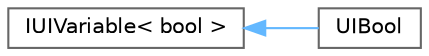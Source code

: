 digraph "Graphical Class Hierarchy"
{
 // LATEX_PDF_SIZE
  bgcolor="transparent";
  edge [fontname=Helvetica,fontsize=10,labelfontname=Helvetica,labelfontsize=10];
  node [fontname=Helvetica,fontsize=10,shape=box,height=0.2,width=0.4];
  rankdir="LR";
  Node0 [id="Node000000",label="IUIVariable\< bool \>",height=0.2,width=0.4,color="grey40", fillcolor="white", style="filled",URL="$class_i_u_i_variable.html",tooltip=" "];
  Node0 -> Node1 [id="edge61_Node000000_Node000001",dir="back",color="steelblue1",style="solid",tooltip=" "];
  Node1 [id="Node000001",label="UIBool",height=0.2,width=0.4,color="grey40", fillcolor="white", style="filled",URL="$class_u_i_bool.html",tooltip="A boolean that can be directly displayed and edited in the UI."];
}

